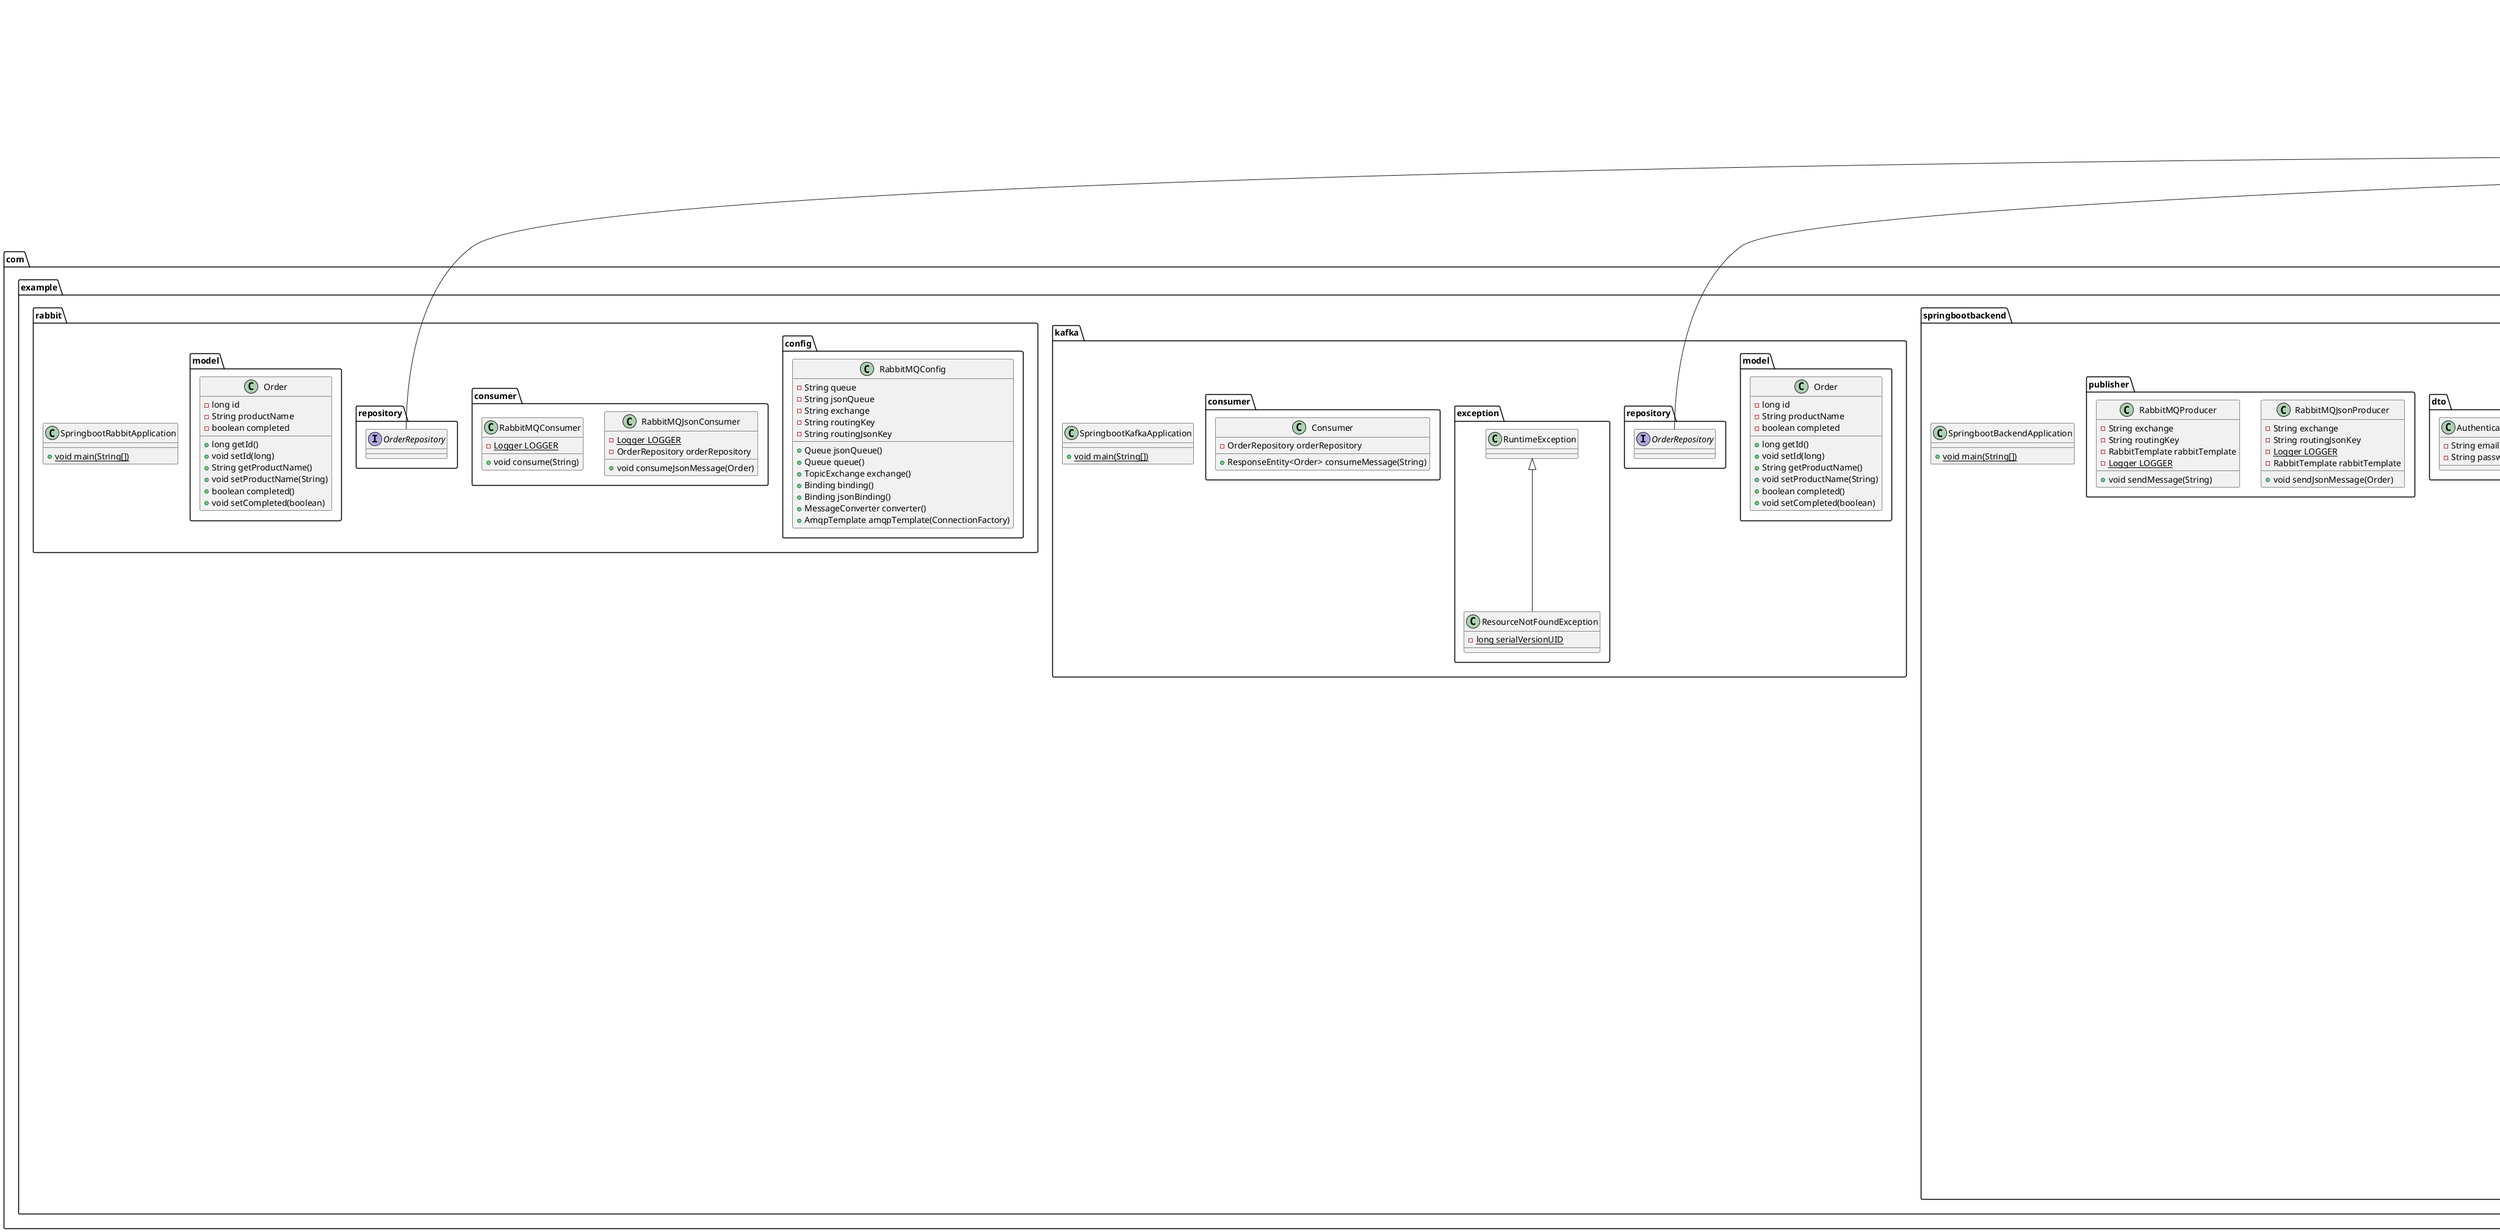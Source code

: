 @startuml
class com.example.springbootbackend.exception.ResourceNotFoundException {
- {static} long serialVersionUID
}
class com.example.springbootbackend.controller.ProductController {
- ProductRepository productRepository
- MyFunctionService myFunctionService
+ ResponseEntity<Long> myFunction(long)
+ List<Product> getAllProducts()
+ Product createProduct(Product)
+ ResponseEntity<Product> getProductById(long)
+ ResponseEntity<Product> updateProduct(long,Product)
+ ResponseEntity<Product> deleteProduct(long)
}
class com.example.kafka.model.Order {
- long id
- String productName
- boolean completed
+ long getId()
+ void setId(long)
+ String getProductName()
+ void setProductName(String)
+ boolean completed()
+ void setCompleted(boolean)
}
interface com.example.springbootbackend.repository.OrderRepository {
}
interface com.example.kafka.repository.OrderRepository {
}
class com.example.rabbit.config.RabbitMQConfig {
- String queue
- String jsonQueue
- String exchange
- String routingKey
- String routingJsonKey
+ Queue jsonQueue()
+ Queue queue()
+ TopicExchange exchange()
+ Binding binding()
+ Binding jsonBinding()
+ MessageConverter converter()
+ AmqpTemplate amqpTemplate(ConnectionFactory)
}
class com.example.kafka.exception.ResourceNotFoundException {
- {static} long serialVersionUID
}
class com.example.springbootbackend.kafka.Producer {
- {static} String TOPIC
- KafkaTemplate<String,String> kafkaTemplate
+ void sendMessage(String)
+ NewTopic createTopic()
}
class com.example.springbootbackend.model.Product {
- long id
- String name
- int price
+ long getId()
+ void setId(long)
+ String getName()
+ void setName(String)
+ int getPrice()
+ void setPrice(int)
}
class com.example.springbootbackend.config.JwtUtils {
- String SECRET_KEY
+ String extractUsername(String)
+ Date extractExpiration(String)
+ T extractClaim(String,Function<Claims,T>)
- Claims extractAllClaims(String)
- Boolean isTokenExpired(String)
+ String generateToken(UserDetails)
- String createToken(Map<String,Object>,String)
+ Boolean validateToken(String,UserDetails)
}
class com.example.springbootbackend.service.MyFunctionService {
+ ResponseEntity<Long> function(long)
}
class com.example.springbootbackend.controller.MessageJsonController {
- RabbitMQJsonProducer jsonProducer
+ ResponseEntity<String> sendJsonMessage(Order)
}
class com.example.springbootbackend.controller.MessageController {
- RabbitMQProducer producer
+ ResponseEntity<String> sendMessage(String)
}
class com.example.springbootbackend.model.User {
- long id
- String username
- String password
- String role
+ long getId()
+ void setId(long)
+ String getUsername()
+ void setUsername(String)
+ String getPassword()
+ void setPassword(String)
+ String getRole()
+ void setRole(String)
}
class com.example.springbootbackend.controller.TestController {
- Producer producer
+ ResponseEntity<String> messageToTopic(String)
}
interface com.example.springbootbackend.repository.UserRepository {
}
class com.example.rabbit.consumer.RabbitMQJsonConsumer {
- {static} Logger LOGGER
- OrderRepository orderRepository
+ void consumeJsonMessage(Order)
}
class com.example.springbootbackend.config.JwtAthFilter {
- UserDao userDao
- JwtUtils jwtUtils
# void doFilterInternal(HttpServletRequest,HttpServletResponse,FilterChain)
}
class com.example.springbootbackend.config.RabbitMQConfig {
- String queue
- String jsonQueue
- String exchange
- String routingKey
- String routingJsonKey
+ Queue jsonQueue()
+ Queue queue()
+ TopicExchange exchange()
+ Binding binding()
+ Binding jsonBinding()
+ MessageConverter converter()
+ AmqpTemplate amqpTemplate(ConnectionFactory)
}
class com.example.springbootbackend.config.SecurityConfig {
- JwtAthFilter jwtAuthFilter
- UserDao userDao
+ SecurityFilterChain securityFilterChain(HttpSecurity)
+ AuthenticationProvider authenticationProvider()
+ AuthenticationManager authenticationManager(AuthenticationConfiguration)
+ PasswordEncoder passwordEncoder()
+ UserDetailsService userDetailsService()
}
interface com.example.rabbit.repository.OrderRepository {
}
class com.example.springbootbackend.dao.UserDao {
- {static} List<UserDetails> APPLICATION_USERS
- {static} List<UserDetails> generateUsers()
+ UserDetails findUserByEmail(String)
}
class com.example.rabbit.SpringbootRabbitApplication {
+ {static} void main(String[])
}
class com.example.springbootbackend.controller.OrderController {
- OrderRepository orderRepository
+ List<Order> getAllOrders()
+ ResponseEntity<Order> deleteOrder(long)
}
class com.example.kafka.SpringbootKafkaApplication {
+ {static} void main(String[])
}
class com.example.springbootbackend.controller.UserController {
- UserRepository userRepository
+ List<User> getAllUsers()
+ User createUser(User)
+ ResponseEntity<User> getUserById(long)
+ ResponseEntity<User> deleteUser(long)
}
class com.example.springbootbackend.dto.AuthenticationRequest {
- String email
- String password
}
class com.example.kafka.consumer.Consumer {
- OrderRepository orderRepository
+ ResponseEntity<Order> consumeMessage(String)
}
class com.example.rabbit.consumer.RabbitMQConsumer {
- {static} Logger LOGGER
+ void consume(String)
}
class com.example.springbootbackend.controller.AuthenticationController {
- AuthenticationManager authenticationManager
- UserDao userDao
- JwtUtils jwtUtils
+ ResponseEntity<String> authenticate(AuthenticationRequest)
}
class com.example.springbootbackend.model.Order {
- long id
- String productName
- boolean completed
+ long getId()
+ void setId(long)
+ String getProductName()
+ void setProductName(String)
+ boolean completed()
+ void setCompleted(boolean)
}
class com.example.springbootbackend.publisher.RabbitMQJsonProducer {
- String exchange
- String routingJsonKey
- {static} Logger LOGGER
- RabbitTemplate rabbitTemplate
+ void sendJsonMessage(Order)
}
class com.example.springbootbackend.SpringbootBackendApplication {
+ {static} void main(String[])
}
class com.example.springbootbackend.publisher.RabbitMQProducer {
- String exchange
- String routingKey
- RabbitTemplate rabbitTemplate
- {static} Logger LOGGER
+ void sendMessage(String)
}
class com.example.rabbit.model.Order {
- long id
- String productName
- boolean completed
+ long getId()
+ void setId(long)
+ String getProductName()
+ void setProductName(String)
+ boolean completed()
+ void setCompleted(boolean)
}
interface com.example.springbootbackend.repository.ProductRepository {
}


com.example.springbootbackend.exception.RuntimeException <|-- com.example.springbootbackend.exception.ResourceNotFoundException
org.springframework.data.jpa.repository.JpaRepository <|-- com.example.springbootbackend.repository.OrderRepository
org.springframework.data.jpa.repository.JpaRepository <|-- com.example.kafka.repository.OrderRepository
com.example.kafka.exception.RuntimeException <|-- com.example.kafka.exception.ResourceNotFoundException
org.springframework.data.jpa.repository.JpaRepository <|-- com.example.springbootbackend.repository.UserRepository
org.springframework.web.filter.OncePerRequestFilter <|-- com.example.springbootbackend.config.JwtAthFilter
org.springframework.data.jpa.repository.JpaRepository <|-- com.example.rabbit.repository.OrderRepository
org.springframework.data.jpa.repository.JpaRepository <|-- com.example.springbootbackend.repository.ProductRepository
@enduml